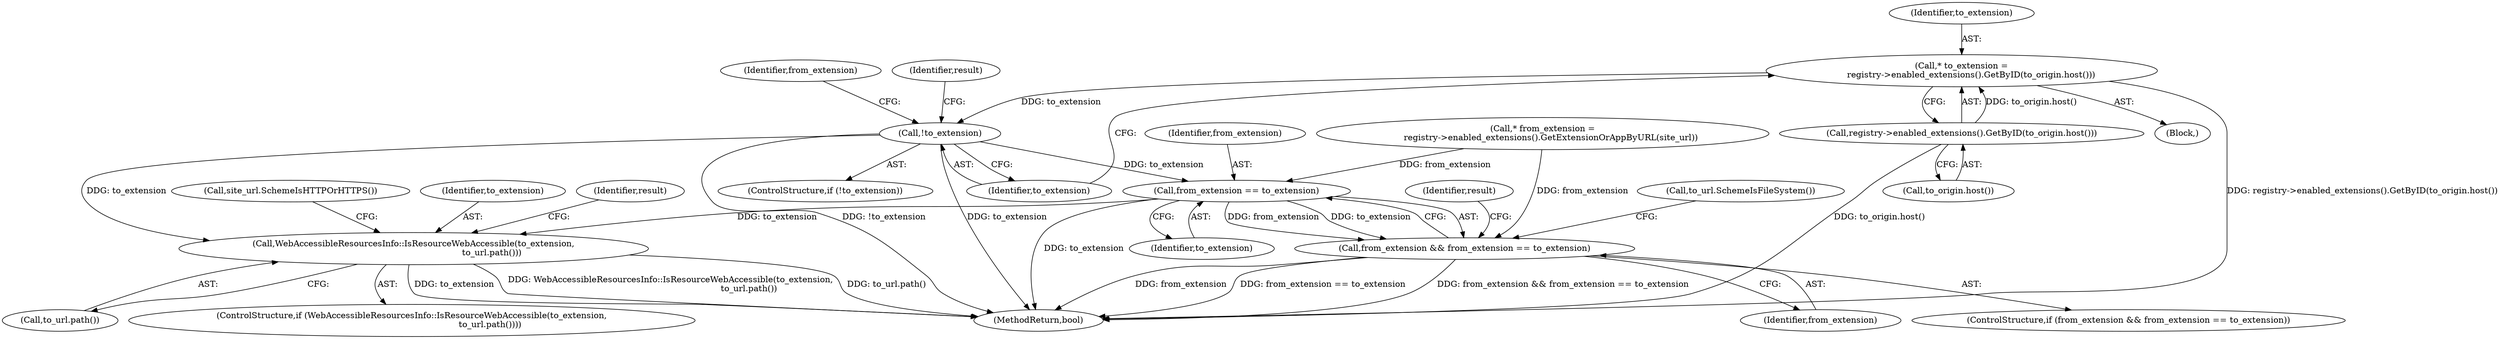 digraph "0_Chrome_f1afce25b3f94d8bddec69b08ffbc29b989ad844_0@pointer" {
"1000123" [label="(Call,* to_extension =\n       registry->enabled_extensions().GetByID(to_origin.host()))"];
"1000125" [label="(Call,registry->enabled_extensions().GetByID(to_origin.host()))"];
"1000128" [label="(Call,!to_extension)"];
"1000146" [label="(Call,from_extension == to_extension)"];
"1000144" [label="(Call,from_extension && from_extension == to_extension)"];
"1000222" [label="(Call,WebAccessibleResourcesInfo::IsResourceWebAccessible(to_extension,\n                                                          to_url.path()))"];
"1000223" [label="(Identifier,to_extension)"];
"1000126" [label="(Call,to_origin.host())"];
"1000228" [label="(Identifier,result)"];
"1000124" [label="(Identifier,to_extension)"];
"1000147" [label="(Identifier,from_extension)"];
"1000148" [label="(Identifier,to_extension)"];
"1000158" [label="(Call,to_url.SchemeIsFileSystem())"];
"1000145" [label="(Identifier,from_extension)"];
"1000106" [label="(Block,)"];
"1000146" [label="(Call,from_extension == to_extension)"];
"1000221" [label="(ControlStructure,if (WebAccessibleResourcesInfo::IsResourceWebAccessible(to_extension,\n                                                          to_url.path())))"];
"1000140" [label="(Identifier,from_extension)"];
"1000235" [label="(Call,site_url.SchemeIsHTTPOrHTTPS())"];
"1000129" [label="(Identifier,to_extension)"];
"1000133" [label="(Identifier,result)"];
"1000144" [label="(Call,from_extension && from_extension == to_extension)"];
"1000139" [label="(Call,* from_extension =\n      registry->enabled_extensions().GetExtensionOrAppByURL(site_url))"];
"1000127" [label="(ControlStructure,if (!to_extension))"];
"1000224" [label="(Call,to_url.path())"];
"1000123" [label="(Call,* to_extension =\n       registry->enabled_extensions().GetByID(to_origin.host()))"];
"1000152" [label="(Identifier,result)"];
"1000254" [label="(MethodReturn,bool)"];
"1000143" [label="(ControlStructure,if (from_extension && from_extension == to_extension))"];
"1000125" [label="(Call,registry->enabled_extensions().GetByID(to_origin.host()))"];
"1000128" [label="(Call,!to_extension)"];
"1000222" [label="(Call,WebAccessibleResourcesInfo::IsResourceWebAccessible(to_extension,\n                                                          to_url.path()))"];
"1000123" -> "1000106"  [label="AST: "];
"1000123" -> "1000125"  [label="CFG: "];
"1000124" -> "1000123"  [label="AST: "];
"1000125" -> "1000123"  [label="AST: "];
"1000129" -> "1000123"  [label="CFG: "];
"1000123" -> "1000254"  [label="DDG: registry->enabled_extensions().GetByID(to_origin.host())"];
"1000125" -> "1000123"  [label="DDG: to_origin.host()"];
"1000123" -> "1000128"  [label="DDG: to_extension"];
"1000125" -> "1000126"  [label="CFG: "];
"1000126" -> "1000125"  [label="AST: "];
"1000125" -> "1000254"  [label="DDG: to_origin.host()"];
"1000128" -> "1000127"  [label="AST: "];
"1000128" -> "1000129"  [label="CFG: "];
"1000129" -> "1000128"  [label="AST: "];
"1000133" -> "1000128"  [label="CFG: "];
"1000140" -> "1000128"  [label="CFG: "];
"1000128" -> "1000254"  [label="DDG: !to_extension"];
"1000128" -> "1000254"  [label="DDG: to_extension"];
"1000128" -> "1000146"  [label="DDG: to_extension"];
"1000128" -> "1000222"  [label="DDG: to_extension"];
"1000146" -> "1000144"  [label="AST: "];
"1000146" -> "1000148"  [label="CFG: "];
"1000147" -> "1000146"  [label="AST: "];
"1000148" -> "1000146"  [label="AST: "];
"1000144" -> "1000146"  [label="CFG: "];
"1000146" -> "1000254"  [label="DDG: to_extension"];
"1000146" -> "1000144"  [label="DDG: from_extension"];
"1000146" -> "1000144"  [label="DDG: to_extension"];
"1000139" -> "1000146"  [label="DDG: from_extension"];
"1000146" -> "1000222"  [label="DDG: to_extension"];
"1000144" -> "1000143"  [label="AST: "];
"1000144" -> "1000145"  [label="CFG: "];
"1000145" -> "1000144"  [label="AST: "];
"1000152" -> "1000144"  [label="CFG: "];
"1000158" -> "1000144"  [label="CFG: "];
"1000144" -> "1000254"  [label="DDG: from_extension && from_extension == to_extension"];
"1000144" -> "1000254"  [label="DDG: from_extension"];
"1000144" -> "1000254"  [label="DDG: from_extension == to_extension"];
"1000139" -> "1000144"  [label="DDG: from_extension"];
"1000222" -> "1000221"  [label="AST: "];
"1000222" -> "1000224"  [label="CFG: "];
"1000223" -> "1000222"  [label="AST: "];
"1000224" -> "1000222"  [label="AST: "];
"1000228" -> "1000222"  [label="CFG: "];
"1000235" -> "1000222"  [label="CFG: "];
"1000222" -> "1000254"  [label="DDG: to_extension"];
"1000222" -> "1000254"  [label="DDG: WebAccessibleResourcesInfo::IsResourceWebAccessible(to_extension,\n                                                          to_url.path())"];
"1000222" -> "1000254"  [label="DDG: to_url.path()"];
}
